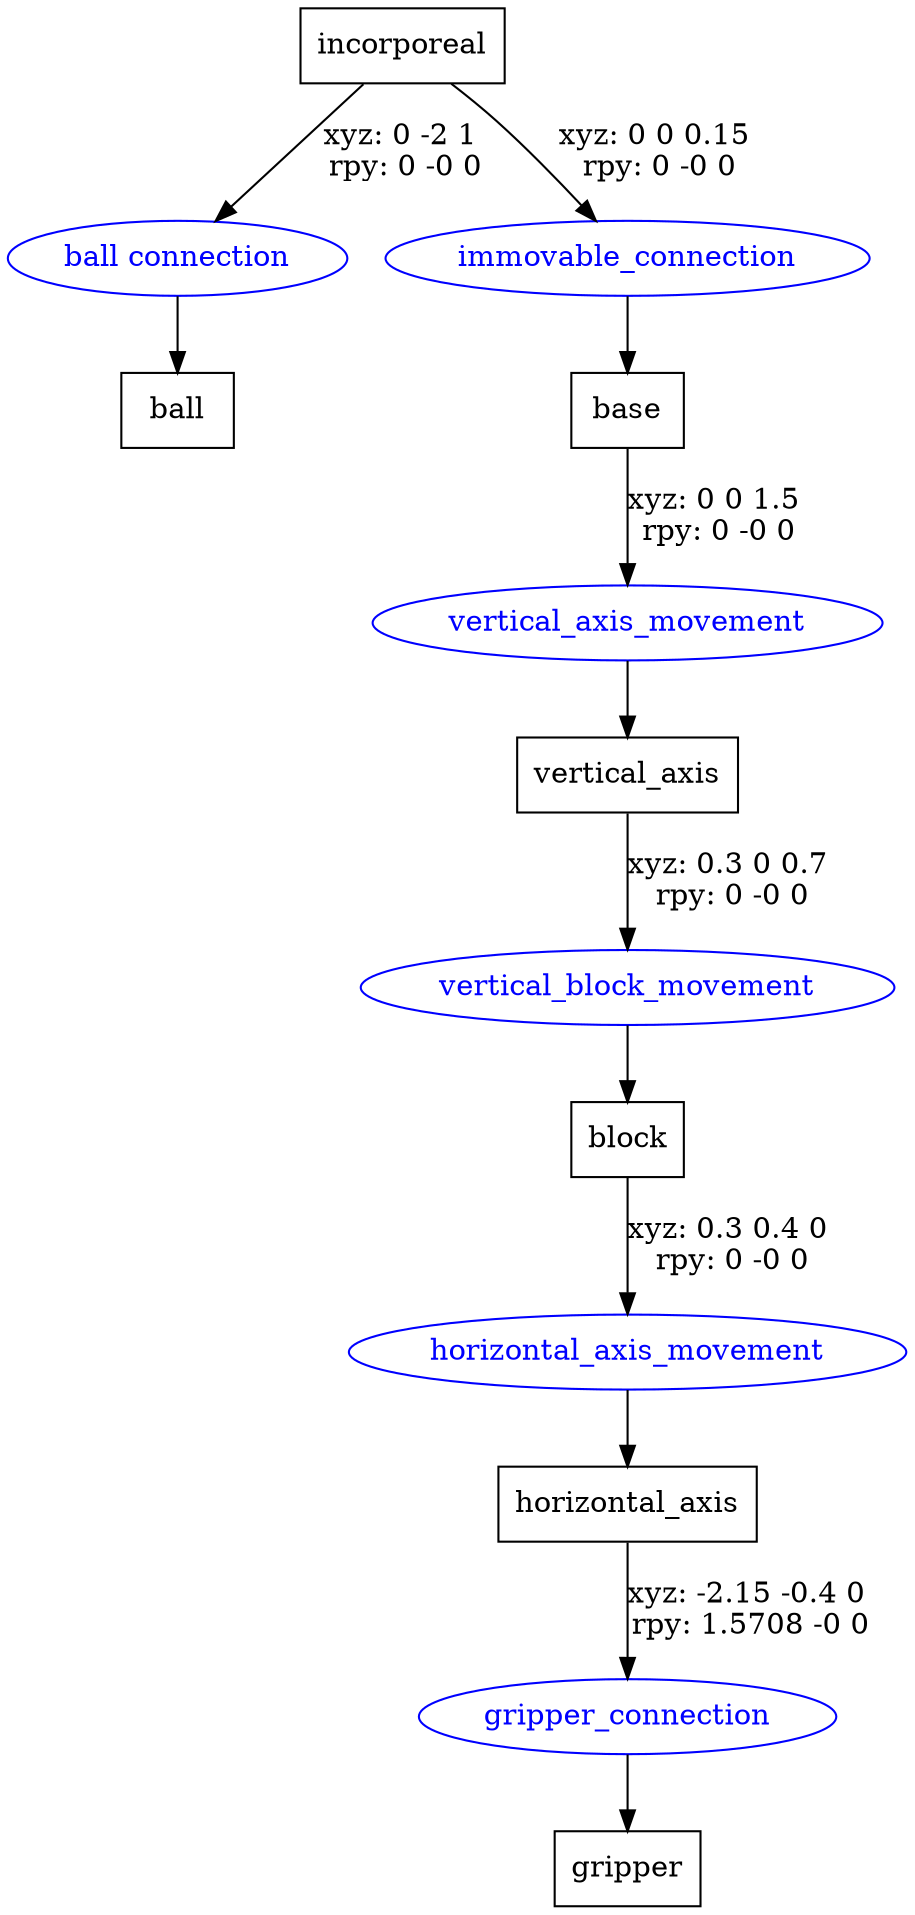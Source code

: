 digraph G {
node [shape=box];
"incorporeal" [label="incorporeal"];
"ball" [label="ball"];
"base" [label="base"];
"vertical_axis" [label="vertical_axis"];
"block" [label="block"];
"horizontal_axis" [label="horizontal_axis"];
"gripper" [label="gripper"];
node [shape=ellipse, color=blue, fontcolor=blue];
"incorporeal" -> "ball connection" [label="xyz: 0 -2 1 \nrpy: 0 -0 0"]
"ball connection" -> "ball"
"incorporeal" -> "immovable_connection" [label="xyz: 0 0 0.15 \nrpy: 0 -0 0"]
"immovable_connection" -> "base"
"base" -> "vertical_axis_movement" [label="xyz: 0 0 1.5 \nrpy: 0 -0 0"]
"vertical_axis_movement" -> "vertical_axis"
"vertical_axis" -> "vertical_block_movement" [label="xyz: 0.3 0 0.7 \nrpy: 0 -0 0"]
"vertical_block_movement" -> "block"
"block" -> "horizontal_axis_movement" [label="xyz: 0.3 0.4 0 \nrpy: 0 -0 0"]
"horizontal_axis_movement" -> "horizontal_axis"
"horizontal_axis" -> "gripper_connection" [label="xyz: -2.15 -0.4 0 \nrpy: 1.5708 -0 0"]
"gripper_connection" -> "gripper"
}
